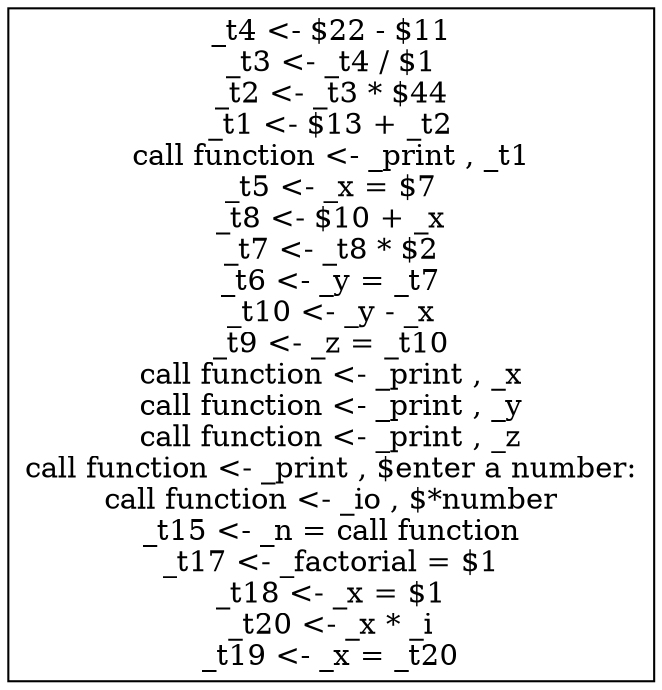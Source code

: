 digraph{
blk0[label="_t4 <- $22 - $11
_t3 <- _t4 / $1
_t2 <- _t3 * $44
_t1 <- $13 + _t2
call function <- _print , _t1
_t5 <- _x = $7
_t8 <- $10 + _x
_t7 <- _t8 * $2
_t6 <- _y = _t7
_t10 <- _y - _x
_t9 <- _z = _t10
call function <- _print , _x
call function <- _print , _y
call function <- _print , _z
call function <- _print , $enter a number:
call function <- _io , $*number
_t15 <- _n = call function
_t17 <- _factorial = $1
_t18 <- _x = $1
_t20 <- _x * _i
_t19 <- _x = _t20
",shape="rect"];
}